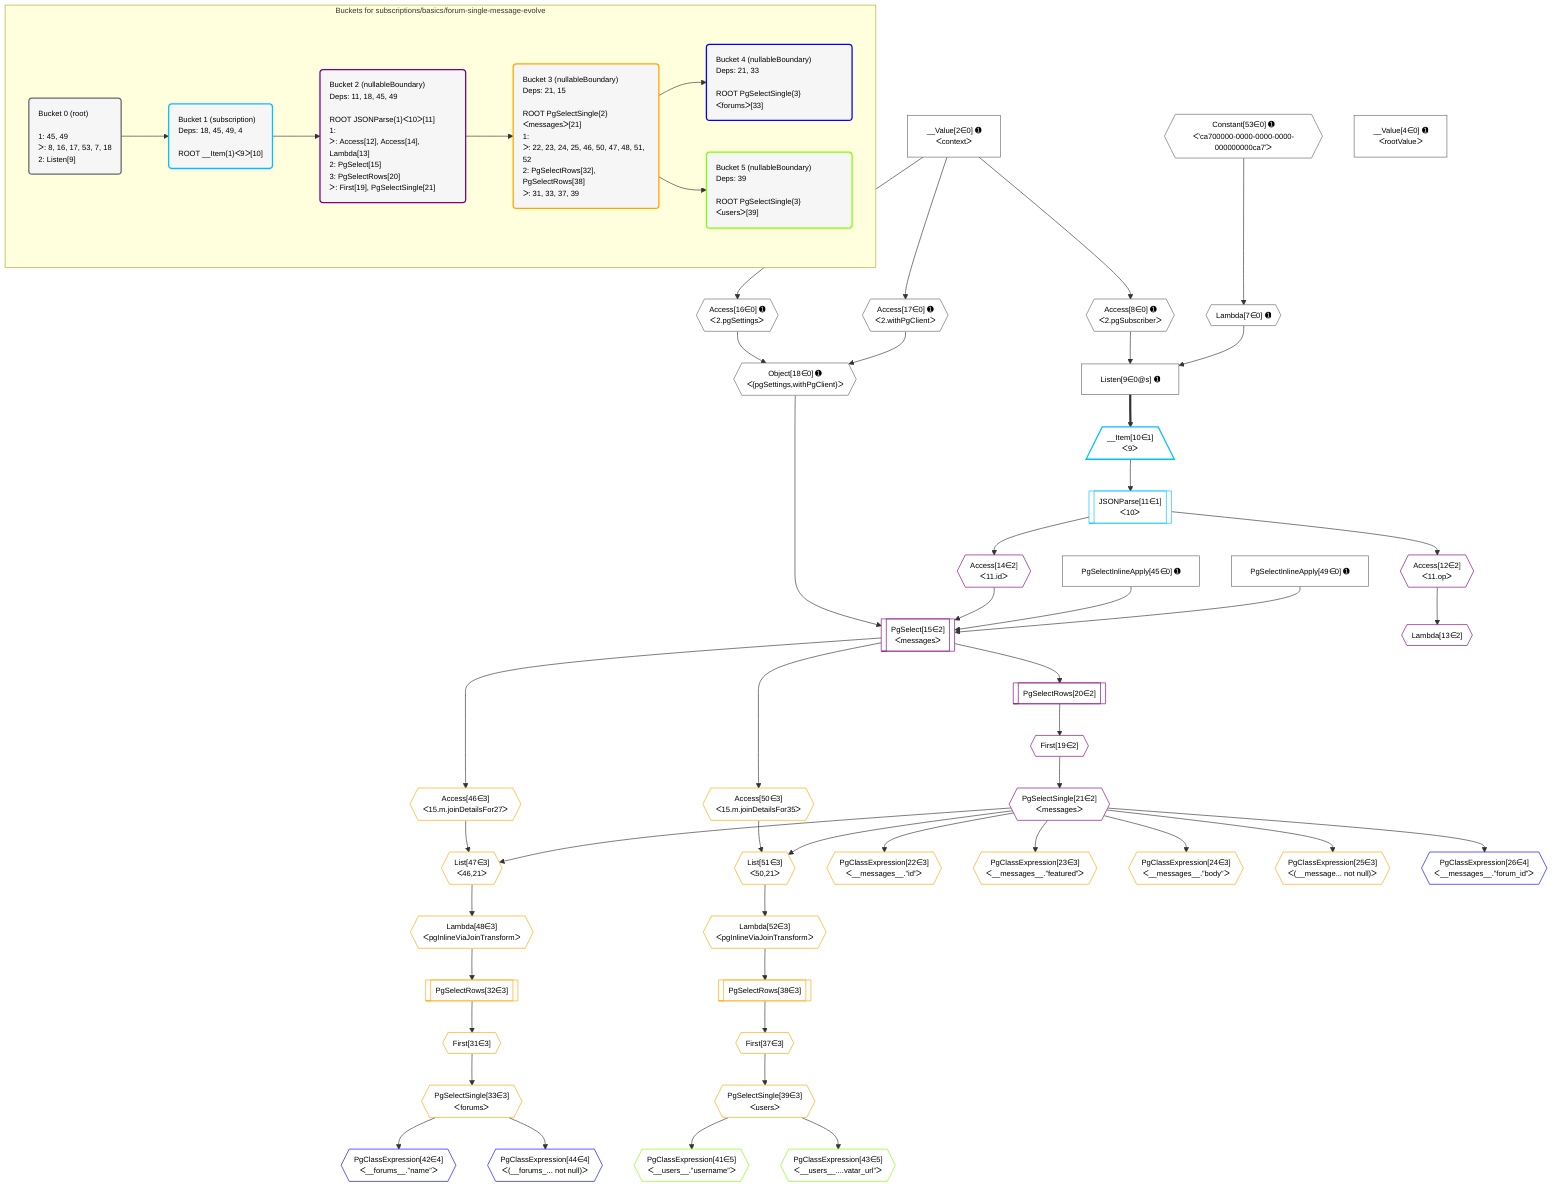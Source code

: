 %%{init: {'themeVariables': { 'fontSize': '12px'}}}%%
graph TD
    classDef path fill:#eee,stroke:#000,color:#000
    classDef plan fill:#fff,stroke-width:1px,color:#000
    classDef itemplan fill:#fff,stroke-width:2px,color:#000
    classDef unbatchedplan fill:#dff,stroke-width:1px,color:#000
    classDef sideeffectplan fill:#fcc,stroke-width:2px,color:#000
    classDef bucket fill:#f6f6f6,color:#000,stroke-width:2px,text-align:left

    subgraph "Buckets for subscriptions/basics/forum-single-message-evolve"
    Bucket0("Bucket 0 (root)<br /><br />1: 45, 49<br />ᐳ: 8, 16, 17, 53, 7, 18<br />2: Listen[9]"):::bucket
    Bucket1("Bucket 1 (subscription)<br />Deps: 18, 45, 49, 4<br /><br />ROOT __Item{1}ᐸ9ᐳ[10]"):::bucket
    Bucket2("Bucket 2 (nullableBoundary)<br />Deps: 11, 18, 45, 49<br /><br />ROOT JSONParse{1}ᐸ10ᐳ[11]<br />1: <br />ᐳ: Access[12], Access[14], Lambda[13]<br />2: PgSelect[15]<br />3: PgSelectRows[20]<br />ᐳ: First[19], PgSelectSingle[21]"):::bucket
    Bucket3("Bucket 3 (nullableBoundary)<br />Deps: 21, 15<br /><br />ROOT PgSelectSingle{2}ᐸmessagesᐳ[21]<br />1: <br />ᐳ: 22, 23, 24, 25, 46, 50, 47, 48, 51, 52<br />2: PgSelectRows[32], PgSelectRows[38]<br />ᐳ: 31, 33, 37, 39"):::bucket
    Bucket4("Bucket 4 (nullableBoundary)<br />Deps: 21, 33<br /><br />ROOT PgSelectSingle{3}ᐸforumsᐳ[33]"):::bucket
    Bucket5("Bucket 5 (nullableBoundary)<br />Deps: 39<br /><br />ROOT PgSelectSingle{3}ᐸusersᐳ[39]"):::bucket
    end
    Bucket0 --> Bucket1
    Bucket1 --> Bucket2
    Bucket2 --> Bucket3
    Bucket3 --> Bucket4 & Bucket5

    %% plan dependencies
    Listen9["Listen[9∈0@s] ➊"]:::plan
    Access8{{"Access[8∈0] ➊<br />ᐸ2.pgSubscriberᐳ"}}:::plan
    Lambda7{{"Lambda[7∈0] ➊"}}:::plan
    Access8 & Lambda7 --> Listen9
    Object18{{"Object[18∈0] ➊<br />ᐸ{pgSettings,withPgClient}ᐳ"}}:::plan
    Access16{{"Access[16∈0] ➊<br />ᐸ2.pgSettingsᐳ"}}:::plan
    Access17{{"Access[17∈0] ➊<br />ᐸ2.withPgClientᐳ"}}:::plan
    Access16 & Access17 --> Object18
    Constant53{{"Constant[53∈0] ➊<br />ᐸ'ca700000-0000-0000-0000-000000000ca7'ᐳ"}}:::plan
    Constant53 --> Lambda7
    __Value2["__Value[2∈0] ➊<br />ᐸcontextᐳ"]:::plan
    __Value2 --> Access8
    __Value2 --> Access16
    __Value2 --> Access17
    __Value4["__Value[4∈0] ➊<br />ᐸrootValueᐳ"]:::plan
    PgSelectInlineApply45["PgSelectInlineApply[45∈0] ➊"]:::plan
    PgSelectInlineApply49["PgSelectInlineApply[49∈0] ➊"]:::plan
    __Item10[/"__Item[10∈1]<br />ᐸ9ᐳ"\]:::itemplan
    Listen9 ==> __Item10
    JSONParse11[["JSONParse[11∈1]<br />ᐸ10ᐳ"]]:::plan
    __Item10 --> JSONParse11
    PgSelect15[["PgSelect[15∈2]<br />ᐸmessagesᐳ"]]:::plan
    Access14{{"Access[14∈2]<br />ᐸ11.idᐳ"}}:::plan
    Object18 & Access14 & PgSelectInlineApply45 & PgSelectInlineApply49 --> PgSelect15
    Access12{{"Access[12∈2]<br />ᐸ11.opᐳ"}}:::plan
    JSONParse11 --> Access12
    Lambda13{{"Lambda[13∈2]"}}:::plan
    Access12 --> Lambda13
    JSONParse11 --> Access14
    First19{{"First[19∈2]"}}:::plan
    PgSelectRows20[["PgSelectRows[20∈2]"]]:::plan
    PgSelectRows20 --> First19
    PgSelect15 --> PgSelectRows20
    PgSelectSingle21{{"PgSelectSingle[21∈2]<br />ᐸmessagesᐳ"}}:::plan
    First19 --> PgSelectSingle21
    List47{{"List[47∈3]<br />ᐸ46,21ᐳ"}}:::plan
    Access46{{"Access[46∈3]<br />ᐸ15.m.joinDetailsFor27ᐳ"}}:::plan
    Access46 & PgSelectSingle21 --> List47
    List51{{"List[51∈3]<br />ᐸ50,21ᐳ"}}:::plan
    Access50{{"Access[50∈3]<br />ᐸ15.m.joinDetailsFor35ᐳ"}}:::plan
    Access50 & PgSelectSingle21 --> List51
    PgClassExpression22{{"PgClassExpression[22∈3]<br />ᐸ__messages__.”id”ᐳ"}}:::plan
    PgSelectSingle21 --> PgClassExpression22
    PgClassExpression23{{"PgClassExpression[23∈3]<br />ᐸ__messages__.”featured”ᐳ"}}:::plan
    PgSelectSingle21 --> PgClassExpression23
    PgClassExpression24{{"PgClassExpression[24∈3]<br />ᐸ__messages__.”body”ᐳ"}}:::plan
    PgSelectSingle21 --> PgClassExpression24
    PgClassExpression25{{"PgClassExpression[25∈3]<br />ᐸ(__message... not null)ᐳ"}}:::plan
    PgSelectSingle21 --> PgClassExpression25
    First31{{"First[31∈3]"}}:::plan
    PgSelectRows32[["PgSelectRows[32∈3]"]]:::plan
    PgSelectRows32 --> First31
    Lambda48{{"Lambda[48∈3]<br />ᐸpgInlineViaJoinTransformᐳ"}}:::plan
    Lambda48 --> PgSelectRows32
    PgSelectSingle33{{"PgSelectSingle[33∈3]<br />ᐸforumsᐳ"}}:::plan
    First31 --> PgSelectSingle33
    First37{{"First[37∈3]"}}:::plan
    PgSelectRows38[["PgSelectRows[38∈3]"]]:::plan
    PgSelectRows38 --> First37
    Lambda52{{"Lambda[52∈3]<br />ᐸpgInlineViaJoinTransformᐳ"}}:::plan
    Lambda52 --> PgSelectRows38
    PgSelectSingle39{{"PgSelectSingle[39∈3]<br />ᐸusersᐳ"}}:::plan
    First37 --> PgSelectSingle39
    PgSelect15 --> Access46
    List47 --> Lambda48
    PgSelect15 --> Access50
    List51 --> Lambda52
    PgClassExpression26{{"PgClassExpression[26∈4]<br />ᐸ__messages__.”forum_id”ᐳ"}}:::plan
    PgSelectSingle21 --> PgClassExpression26
    PgClassExpression42{{"PgClassExpression[42∈4]<br />ᐸ__forums__.”name”ᐳ"}}:::plan
    PgSelectSingle33 --> PgClassExpression42
    PgClassExpression44{{"PgClassExpression[44∈4]<br />ᐸ(__forums_... not null)ᐳ"}}:::plan
    PgSelectSingle33 --> PgClassExpression44
    PgClassExpression41{{"PgClassExpression[41∈5]<br />ᐸ__users__.”username”ᐳ"}}:::plan
    PgSelectSingle39 --> PgClassExpression41
    PgClassExpression43{{"PgClassExpression[43∈5]<br />ᐸ__users__....vatar_url”ᐳ"}}:::plan
    PgSelectSingle39 --> PgClassExpression43

    %% define steps
    classDef bucket0 stroke:#696969
    class Bucket0,__Value2,__Value4,Lambda7,Access8,Listen9,Access16,Access17,Object18,PgSelectInlineApply45,PgSelectInlineApply49,Constant53 bucket0
    classDef bucket1 stroke:#00bfff
    class Bucket1,__Item10,JSONParse11 bucket1
    classDef bucket2 stroke:#7f007f
    class Bucket2,Access12,Lambda13,Access14,PgSelect15,First19,PgSelectRows20,PgSelectSingle21 bucket2
    classDef bucket3 stroke:#ffa500
    class Bucket3,PgClassExpression22,PgClassExpression23,PgClassExpression24,PgClassExpression25,First31,PgSelectRows32,PgSelectSingle33,First37,PgSelectRows38,PgSelectSingle39,Access46,List47,Lambda48,Access50,List51,Lambda52 bucket3
    classDef bucket4 stroke:#0000ff
    class Bucket4,PgClassExpression26,PgClassExpression42,PgClassExpression44 bucket4
    classDef bucket5 stroke:#7fff00
    class Bucket5,PgClassExpression41,PgClassExpression43 bucket5